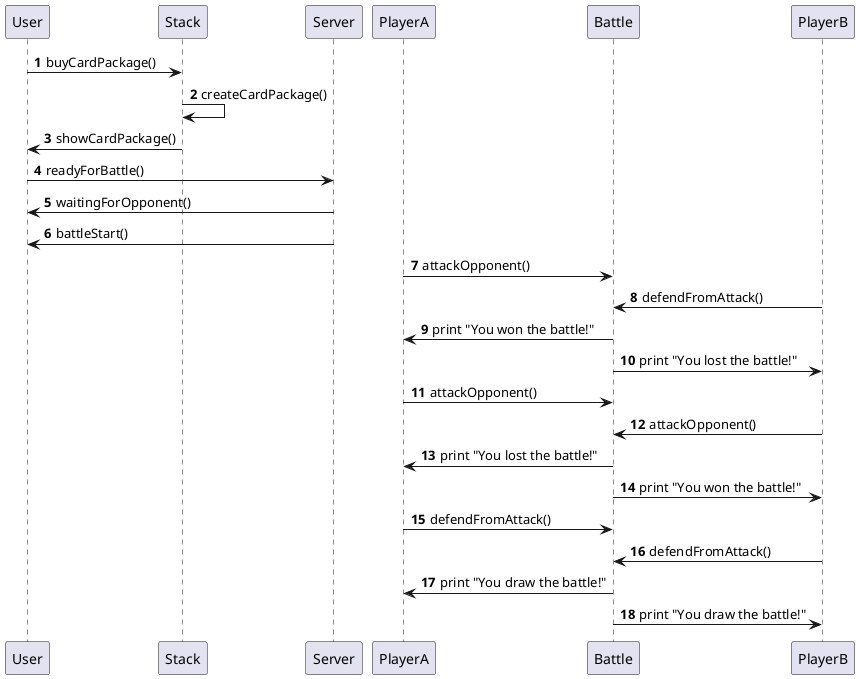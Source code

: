 @startuml
'https://plantuml.com/sequence-diagram

autonumber


User -> Stack : buyCardPackage()
Stack -> Stack : createCardPackage()
Stack -> User : showCardPackage()

User -> Server : readyForBattle()
Server -> User : waitingForOpponent()
Server -> User : battleStart()


PlayerA -> Battle : attackOpponent()
PlayerB -> Battle : defendFromAttack()
Battle -> PlayerA : print "You won the battle!"
Battle -> PlayerB : print "You lost the battle!"


PlayerA -> Battle : attackOpponent()
PlayerB -> Battle : attackOpponent()
Battle -> PlayerA : print "You lost the battle!"
Battle -> PlayerB : print "You won the battle!"

PlayerA -> Battle : defendFromAttack()
PlayerB -> Battle : defendFromAttack()
Battle -> PlayerA : print "You draw the battle!"
Battle -> PlayerB : print "You draw the battle!"


@enduml